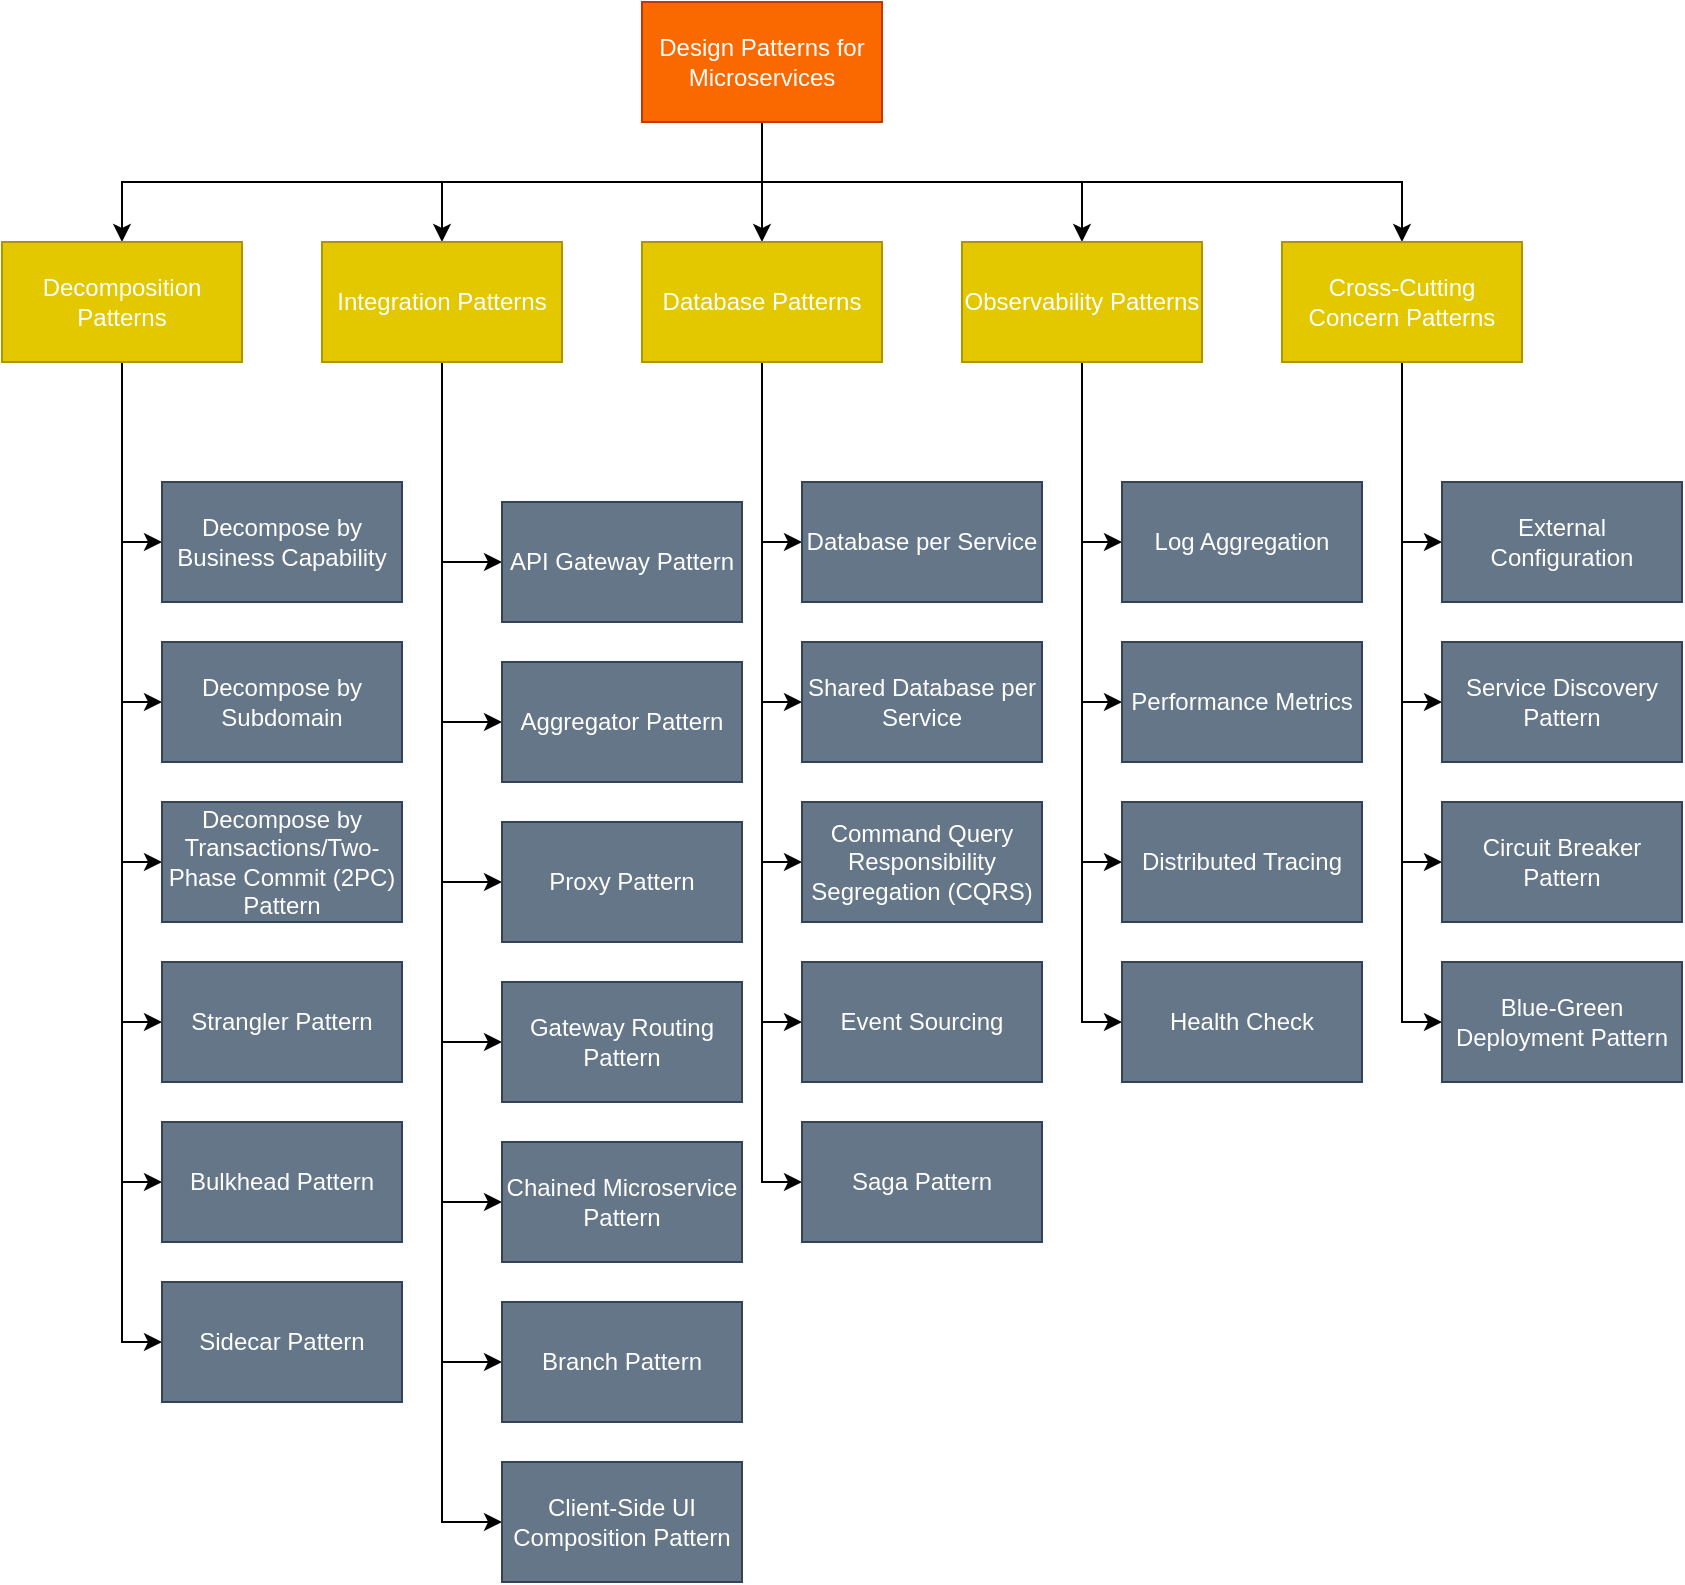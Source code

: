 <mxfile version="13.7.9" type="device"><diagram id="8MnmrdDrtwahQsNNquoM" name="Page-1"><mxGraphModel dx="1463" dy="859" grid="1" gridSize="10" guides="1" tooltips="1" connect="1" arrows="1" fold="1" page="1" pageScale="1" pageWidth="850" pageHeight="1100" background="none" math="0" shadow="0"><root><mxCell id="0"/><mxCell id="1" parent="0"/><mxCell id="cGu_hqOQrrrcXRQYfpBc-3" value="" style="edgeStyle=orthogonalEdgeStyle;rounded=0;orthogonalLoop=1;jettySize=auto;html=1;exitX=0.5;exitY=1;exitDx=0;exitDy=0;" parent="1" source="cGu_hqOQrrrcXRQYfpBc-1" target="cGu_hqOQrrrcXRQYfpBc-2" edge="1"><mxGeometry relative="1" as="geometry"/></mxCell><mxCell id="cGu_hqOQrrrcXRQYfpBc-8" style="edgeStyle=orthogonalEdgeStyle;rounded=0;orthogonalLoop=1;jettySize=auto;html=1;exitX=0.5;exitY=1;exitDx=0;exitDy=0;entryX=0.5;entryY=0;entryDx=0;entryDy=0;" parent="1" source="cGu_hqOQrrrcXRQYfpBc-1" target="cGu_hqOQrrrcXRQYfpBc-31" edge="1"><mxGeometry relative="1" as="geometry"><mxPoint x="260" y="160" as="targetPoint"/></mxGeometry></mxCell><mxCell id="cGu_hqOQrrrcXRQYfpBc-9" style="edgeStyle=orthogonalEdgeStyle;rounded=0;orthogonalLoop=1;jettySize=auto;html=1;exitX=0.5;exitY=1;exitDx=0;exitDy=0;entryX=0.5;entryY=0;entryDx=0;entryDy=0;" parent="1" source="cGu_hqOQrrrcXRQYfpBc-1" target="cGu_hqOQrrrcXRQYfpBc-44" edge="1"><mxGeometry relative="1" as="geometry"><mxPoint x="420" y="160" as="targetPoint"/></mxGeometry></mxCell><mxCell id="cGu_hqOQrrrcXRQYfpBc-10" style="edgeStyle=orthogonalEdgeStyle;rounded=0;orthogonalLoop=1;jettySize=auto;html=1;exitX=0.5;exitY=1;exitDx=0;exitDy=0;entryX=0.5;entryY=0;entryDx=0;entryDy=0;" parent="1" source="cGu_hqOQrrrcXRQYfpBc-1" target="cGu_hqOQrrrcXRQYfpBc-57" edge="1"><mxGeometry relative="1" as="geometry"><mxPoint x="580" y="160" as="targetPoint"/></mxGeometry></mxCell><mxCell id="cGu_hqOQrrrcXRQYfpBc-11" style="edgeStyle=orthogonalEdgeStyle;rounded=0;orthogonalLoop=1;jettySize=auto;html=1;exitX=0.5;exitY=1;exitDx=0;exitDy=0;entryX=0.5;entryY=0;entryDx=0;entryDy=0;" parent="1" source="cGu_hqOQrrrcXRQYfpBc-1" target="cGu_hqOQrrrcXRQYfpBc-70" edge="1"><mxGeometry relative="1" as="geometry"><mxPoint x="740" y="160" as="targetPoint"/></mxGeometry></mxCell><mxCell id="cGu_hqOQrrrcXRQYfpBc-1" value="Design Patterns for Microservices" style="whiteSpace=wrap;html=1;fillColor=#fa6800;strokeColor=#C73500;fontColor=#ffffff;" parent="1" vertex="1"><mxGeometry x="360" y="40" width="120" height="60" as="geometry"/></mxCell><mxCell id="cGu_hqOQrrrcXRQYfpBc-13" value="" style="edgeStyle=orthogonalEdgeStyle;rounded=0;orthogonalLoop=1;jettySize=auto;html=1;entryX=0;entryY=0.5;entryDx=0;entryDy=0;" parent="1" source="cGu_hqOQrrrcXRQYfpBc-2" target="cGu_hqOQrrrcXRQYfpBc-12" edge="1"><mxGeometry relative="1" as="geometry"/></mxCell><mxCell id="cGu_hqOQrrrcXRQYfpBc-19" style="edgeStyle=orthogonalEdgeStyle;rounded=0;orthogonalLoop=1;jettySize=auto;html=1;exitX=0.5;exitY=1;exitDx=0;exitDy=0;entryX=0;entryY=0.5;entryDx=0;entryDy=0;" parent="1" source="cGu_hqOQrrrcXRQYfpBc-2" target="cGu_hqOQrrrcXRQYfpBc-14" edge="1"><mxGeometry relative="1" as="geometry"/></mxCell><mxCell id="cGu_hqOQrrrcXRQYfpBc-20" style="edgeStyle=orthogonalEdgeStyle;rounded=0;orthogonalLoop=1;jettySize=auto;html=1;exitX=0.5;exitY=1;exitDx=0;exitDy=0;entryX=0;entryY=0.5;entryDx=0;entryDy=0;" parent="1" source="cGu_hqOQrrrcXRQYfpBc-2" target="cGu_hqOQrrrcXRQYfpBc-15" edge="1"><mxGeometry relative="1" as="geometry"/></mxCell><mxCell id="cGu_hqOQrrrcXRQYfpBc-22" style="edgeStyle=orthogonalEdgeStyle;rounded=0;orthogonalLoop=1;jettySize=auto;html=1;exitX=0.5;exitY=1;exitDx=0;exitDy=0;entryX=0;entryY=0.5;entryDx=0;entryDy=0;" parent="1" source="cGu_hqOQrrrcXRQYfpBc-2" target="cGu_hqOQrrrcXRQYfpBc-17" edge="1"><mxGeometry relative="1" as="geometry"/></mxCell><mxCell id="cGu_hqOQrrrcXRQYfpBc-23" style="edgeStyle=orthogonalEdgeStyle;rounded=0;orthogonalLoop=1;jettySize=auto;html=1;exitX=0.5;exitY=1;exitDx=0;exitDy=0;entryX=0;entryY=0.5;entryDx=0;entryDy=0;" parent="1" source="cGu_hqOQrrrcXRQYfpBc-2" target="cGu_hqOQrrrcXRQYfpBc-16" edge="1"><mxGeometry relative="1" as="geometry"/></mxCell><mxCell id="cGu_hqOQrrrcXRQYfpBc-24" style="edgeStyle=orthogonalEdgeStyle;rounded=0;orthogonalLoop=1;jettySize=auto;html=1;exitX=0.5;exitY=1;exitDx=0;exitDy=0;entryX=0;entryY=0.5;entryDx=0;entryDy=0;" parent="1" source="cGu_hqOQrrrcXRQYfpBc-2" target="cGu_hqOQrrrcXRQYfpBc-18" edge="1"><mxGeometry relative="1" as="geometry"/></mxCell><mxCell id="cGu_hqOQrrrcXRQYfpBc-2" value="Decomposition Patterns" style="whiteSpace=wrap;html=1;fontColor=#ffffff;strokeColor=#B09500;fillColor=#e3c800;" parent="1" vertex="1"><mxGeometry x="40" y="160" width="120" height="60" as="geometry"/></mxCell><mxCell id="cGu_hqOQrrrcXRQYfpBc-12" value="Decompose by Business Capability" style="whiteSpace=wrap;html=1;fontColor=#ffffff;strokeColor=#314354;fillColor=#647687;" parent="1" vertex="1"><mxGeometry x="120" y="280" width="120" height="60" as="geometry"/></mxCell><mxCell id="cGu_hqOQrrrcXRQYfpBc-14" value="Decompose by Subdomain" style="whiteSpace=wrap;html=1;fontColor=#ffffff;strokeColor=#314354;fillColor=#647687;" parent="1" vertex="1"><mxGeometry x="120" y="360" width="120" height="60" as="geometry"/></mxCell><mxCell id="cGu_hqOQrrrcXRQYfpBc-15" value="Decompose by Transactions/Two-Phase Commit (2PC) Pattern" style="whiteSpace=wrap;html=1;fontColor=#ffffff;strokeColor=#314354;fillColor=#647687;" parent="1" vertex="1"><mxGeometry x="120" y="440" width="120" height="60" as="geometry"/></mxCell><mxCell id="cGu_hqOQrrrcXRQYfpBc-16" value="Bulkhead Pattern" style="whiteSpace=wrap;html=1;fontColor=#ffffff;strokeColor=#314354;fillColor=#647687;" parent="1" vertex="1"><mxGeometry x="120" y="600" width="120" height="60" as="geometry"/></mxCell><mxCell id="cGu_hqOQrrrcXRQYfpBc-17" value="Strangler Pattern" style="whiteSpace=wrap;html=1;fontColor=#ffffff;strokeColor=#314354;fillColor=#647687;" parent="1" vertex="1"><mxGeometry x="120" y="520" width="120" height="60" as="geometry"/></mxCell><mxCell id="cGu_hqOQrrrcXRQYfpBc-18" value="Sidecar Pattern" style="whiteSpace=wrap;html=1;fontColor=#ffffff;strokeColor=#314354;fillColor=#647687;" parent="1" vertex="1"><mxGeometry x="120" y="680" width="120" height="60" as="geometry"/></mxCell><mxCell id="cGu_hqOQrrrcXRQYfpBc-25" value="" style="edgeStyle=orthogonalEdgeStyle;rounded=0;orthogonalLoop=1;jettySize=auto;html=1;entryX=0;entryY=0.5;entryDx=0;entryDy=0;" parent="1" source="cGu_hqOQrrrcXRQYfpBc-31" target="cGu_hqOQrrrcXRQYfpBc-32" edge="1"><mxGeometry relative="1" as="geometry"/></mxCell><mxCell id="cGu_hqOQrrrcXRQYfpBc-26" style="edgeStyle=orthogonalEdgeStyle;rounded=0;orthogonalLoop=1;jettySize=auto;html=1;exitX=0.5;exitY=1;exitDx=0;exitDy=0;entryX=0;entryY=0.5;entryDx=0;entryDy=0;" parent="1" source="cGu_hqOQrrrcXRQYfpBc-31" target="cGu_hqOQrrrcXRQYfpBc-33" edge="1"><mxGeometry relative="1" as="geometry"/></mxCell><mxCell id="cGu_hqOQrrrcXRQYfpBc-27" style="edgeStyle=orthogonalEdgeStyle;rounded=0;orthogonalLoop=1;jettySize=auto;html=1;exitX=0.5;exitY=1;exitDx=0;exitDy=0;entryX=0;entryY=0.5;entryDx=0;entryDy=0;" parent="1" source="cGu_hqOQrrrcXRQYfpBc-31" target="cGu_hqOQrrrcXRQYfpBc-34" edge="1"><mxGeometry relative="1" as="geometry"/></mxCell><mxCell id="cGu_hqOQrrrcXRQYfpBc-28" style="edgeStyle=orthogonalEdgeStyle;rounded=0;orthogonalLoop=1;jettySize=auto;html=1;exitX=0.5;exitY=1;exitDx=0;exitDy=0;entryX=0;entryY=0.5;entryDx=0;entryDy=0;" parent="1" source="cGu_hqOQrrrcXRQYfpBc-31" target="cGu_hqOQrrrcXRQYfpBc-36" edge="1"><mxGeometry relative="1" as="geometry"/></mxCell><mxCell id="cGu_hqOQrrrcXRQYfpBc-29" style="edgeStyle=orthogonalEdgeStyle;rounded=0;orthogonalLoop=1;jettySize=auto;html=1;exitX=0.5;exitY=1;exitDx=0;exitDy=0;entryX=0;entryY=0.5;entryDx=0;entryDy=0;" parent="1" source="cGu_hqOQrrrcXRQYfpBc-31" target="cGu_hqOQrrrcXRQYfpBc-35" edge="1"><mxGeometry relative="1" as="geometry"/></mxCell><mxCell id="cGu_hqOQrrrcXRQYfpBc-30" style="edgeStyle=orthogonalEdgeStyle;rounded=0;orthogonalLoop=1;jettySize=auto;html=1;exitX=0.5;exitY=1;exitDx=0;exitDy=0;entryX=0;entryY=0.5;entryDx=0;entryDy=0;" parent="1" source="cGu_hqOQrrrcXRQYfpBc-31" target="cGu_hqOQrrrcXRQYfpBc-37" edge="1"><mxGeometry relative="1" as="geometry"/></mxCell><mxCell id="cGu_hqOQrrrcXRQYfpBc-78" style="edgeStyle=orthogonalEdgeStyle;rounded=0;orthogonalLoop=1;jettySize=auto;html=1;exitX=0.5;exitY=1;exitDx=0;exitDy=0;entryX=0;entryY=0.5;entryDx=0;entryDy=0;" parent="1" source="cGu_hqOQrrrcXRQYfpBc-31" target="cGu_hqOQrrrcXRQYfpBc-77" edge="1"><mxGeometry relative="1" as="geometry"/></mxCell><mxCell id="cGu_hqOQrrrcXRQYfpBc-31" value="Integration Patterns" style="whiteSpace=wrap;html=1;fontColor=#ffffff;strokeColor=#B09500;fillColor=#e3c800;" parent="1" vertex="1"><mxGeometry x="200" y="160" width="120" height="60" as="geometry"/></mxCell><mxCell id="cGu_hqOQrrrcXRQYfpBc-32" value="API Gateway Pattern" style="whiteSpace=wrap;html=1;fontColor=#ffffff;strokeColor=#314354;fillColor=#647687;" parent="1" vertex="1"><mxGeometry x="290" y="290" width="120" height="60" as="geometry"/></mxCell><mxCell id="cGu_hqOQrrrcXRQYfpBc-33" value="Aggregator Pattern" style="whiteSpace=wrap;html=1;fontColor=#ffffff;strokeColor=#314354;fillColor=#647687;" parent="1" vertex="1"><mxGeometry x="290" y="370" width="120" height="60" as="geometry"/></mxCell><mxCell id="cGu_hqOQrrrcXRQYfpBc-34" value="Proxy Pattern" style="whiteSpace=wrap;html=1;fontColor=#ffffff;strokeColor=#314354;fillColor=#647687;" parent="1" vertex="1"><mxGeometry x="290" y="450" width="120" height="60" as="geometry"/></mxCell><mxCell id="cGu_hqOQrrrcXRQYfpBc-35" value="Chained Microservice Pattern" style="whiteSpace=wrap;html=1;fontColor=#ffffff;strokeColor=#314354;fillColor=#647687;" parent="1" vertex="1"><mxGeometry x="290" y="610" width="120" height="60" as="geometry"/></mxCell><mxCell id="cGu_hqOQrrrcXRQYfpBc-36" value="Gateway Routing Pattern" style="whiteSpace=wrap;html=1;fontColor=#ffffff;strokeColor=#314354;fillColor=#647687;" parent="1" vertex="1"><mxGeometry x="290" y="530" width="120" height="60" as="geometry"/></mxCell><mxCell id="cGu_hqOQrrrcXRQYfpBc-37" value="Branch Pattern" style="whiteSpace=wrap;html=1;fontColor=#ffffff;strokeColor=#314354;fillColor=#647687;" parent="1" vertex="1"><mxGeometry x="290" y="690" width="120" height="60" as="geometry"/></mxCell><mxCell id="cGu_hqOQrrrcXRQYfpBc-38" value="" style="edgeStyle=orthogonalEdgeStyle;rounded=0;orthogonalLoop=1;jettySize=auto;html=1;entryX=0;entryY=0.5;entryDx=0;entryDy=0;" parent="1" source="cGu_hqOQrrrcXRQYfpBc-44" target="cGu_hqOQrrrcXRQYfpBc-45" edge="1"><mxGeometry relative="1" as="geometry"/></mxCell><mxCell id="cGu_hqOQrrrcXRQYfpBc-39" style="edgeStyle=orthogonalEdgeStyle;rounded=0;orthogonalLoop=1;jettySize=auto;html=1;exitX=0.5;exitY=1;exitDx=0;exitDy=0;entryX=0;entryY=0.5;entryDx=0;entryDy=0;" parent="1" source="cGu_hqOQrrrcXRQYfpBc-44" target="cGu_hqOQrrrcXRQYfpBc-46" edge="1"><mxGeometry relative="1" as="geometry"/></mxCell><mxCell id="cGu_hqOQrrrcXRQYfpBc-40" style="edgeStyle=orthogonalEdgeStyle;rounded=0;orthogonalLoop=1;jettySize=auto;html=1;exitX=0.5;exitY=1;exitDx=0;exitDy=0;entryX=0;entryY=0.5;entryDx=0;entryDy=0;" parent="1" source="cGu_hqOQrrrcXRQYfpBc-44" target="cGu_hqOQrrrcXRQYfpBc-47" edge="1"><mxGeometry relative="1" as="geometry"/></mxCell><mxCell id="cGu_hqOQrrrcXRQYfpBc-41" style="edgeStyle=orthogonalEdgeStyle;rounded=0;orthogonalLoop=1;jettySize=auto;html=1;exitX=0.5;exitY=1;exitDx=0;exitDy=0;entryX=0;entryY=0.5;entryDx=0;entryDy=0;" parent="1" source="cGu_hqOQrrrcXRQYfpBc-44" target="cGu_hqOQrrrcXRQYfpBc-49" edge="1"><mxGeometry relative="1" as="geometry"/></mxCell><mxCell id="cGu_hqOQrrrcXRQYfpBc-42" style="edgeStyle=orthogonalEdgeStyle;rounded=0;orthogonalLoop=1;jettySize=auto;html=1;exitX=0.5;exitY=1;exitDx=0;exitDy=0;entryX=0;entryY=0.5;entryDx=0;entryDy=0;" parent="1" source="cGu_hqOQrrrcXRQYfpBc-44" target="cGu_hqOQrrrcXRQYfpBc-48" edge="1"><mxGeometry relative="1" as="geometry"/></mxCell><mxCell id="cGu_hqOQrrrcXRQYfpBc-44" value="Database Patterns" style="whiteSpace=wrap;html=1;fontColor=#ffffff;strokeColor=#B09500;fillColor=#e3c800;" parent="1" vertex="1"><mxGeometry x="360" y="160" width="120" height="60" as="geometry"/></mxCell><mxCell id="cGu_hqOQrrrcXRQYfpBc-45" value="Database per Service" style="whiteSpace=wrap;html=1;fontColor=#ffffff;strokeColor=#314354;fillColor=#647687;" parent="1" vertex="1"><mxGeometry x="440" y="280" width="120" height="60" as="geometry"/></mxCell><mxCell id="cGu_hqOQrrrcXRQYfpBc-46" value="Shared Database per Service" style="whiteSpace=wrap;html=1;fontColor=#ffffff;strokeColor=#314354;fillColor=#647687;" parent="1" vertex="1"><mxGeometry x="440" y="360" width="120" height="60" as="geometry"/></mxCell><mxCell id="cGu_hqOQrrrcXRQYfpBc-47" value="Command Query Responsibility Segregation (CQRS)" style="whiteSpace=wrap;html=1;fontColor=#ffffff;strokeColor=#314354;fillColor=#647687;" parent="1" vertex="1"><mxGeometry x="440" y="440" width="120" height="60" as="geometry"/></mxCell><mxCell id="cGu_hqOQrrrcXRQYfpBc-48" value="Saga Pattern" style="whiteSpace=wrap;html=1;fontColor=#ffffff;strokeColor=#314354;fillColor=#647687;" parent="1" vertex="1"><mxGeometry x="440" y="600" width="120" height="60" as="geometry"/></mxCell><mxCell id="cGu_hqOQrrrcXRQYfpBc-49" value="Event Sourcing" style="whiteSpace=wrap;html=1;fontColor=#ffffff;strokeColor=#314354;fillColor=#647687;" parent="1" vertex="1"><mxGeometry x="440" y="520" width="120" height="60" as="geometry"/></mxCell><mxCell id="cGu_hqOQrrrcXRQYfpBc-51" value="" style="edgeStyle=orthogonalEdgeStyle;rounded=0;orthogonalLoop=1;jettySize=auto;html=1;entryX=0;entryY=0.5;entryDx=0;entryDy=0;" parent="1" source="cGu_hqOQrrrcXRQYfpBc-57" target="cGu_hqOQrrrcXRQYfpBc-58" edge="1"><mxGeometry relative="1" as="geometry"/></mxCell><mxCell id="cGu_hqOQrrrcXRQYfpBc-52" style="edgeStyle=orthogonalEdgeStyle;rounded=0;orthogonalLoop=1;jettySize=auto;html=1;exitX=0.5;exitY=1;exitDx=0;exitDy=0;entryX=0;entryY=0.5;entryDx=0;entryDy=0;" parent="1" source="cGu_hqOQrrrcXRQYfpBc-57" target="cGu_hqOQrrrcXRQYfpBc-59" edge="1"><mxGeometry relative="1" as="geometry"/></mxCell><mxCell id="cGu_hqOQrrrcXRQYfpBc-53" style="edgeStyle=orthogonalEdgeStyle;rounded=0;orthogonalLoop=1;jettySize=auto;html=1;exitX=0.5;exitY=1;exitDx=0;exitDy=0;entryX=0;entryY=0.5;entryDx=0;entryDy=0;" parent="1" source="cGu_hqOQrrrcXRQYfpBc-57" target="cGu_hqOQrrrcXRQYfpBc-60" edge="1"><mxGeometry relative="1" as="geometry"/></mxCell><mxCell id="cGu_hqOQrrrcXRQYfpBc-54" style="edgeStyle=orthogonalEdgeStyle;rounded=0;orthogonalLoop=1;jettySize=auto;html=1;exitX=0.5;exitY=1;exitDx=0;exitDy=0;entryX=0;entryY=0.5;entryDx=0;entryDy=0;" parent="1" source="cGu_hqOQrrrcXRQYfpBc-57" target="cGu_hqOQrrrcXRQYfpBc-62" edge="1"><mxGeometry relative="1" as="geometry"/></mxCell><mxCell id="cGu_hqOQrrrcXRQYfpBc-57" value="Observability&amp;nbsp;Patterns" style="whiteSpace=wrap;html=1;fontColor=#ffffff;strokeColor=#B09500;fillColor=#e3c800;" parent="1" vertex="1"><mxGeometry x="520" y="160" width="120" height="60" as="geometry"/></mxCell><mxCell id="cGu_hqOQrrrcXRQYfpBc-58" value="Log Aggregation" style="whiteSpace=wrap;html=1;fontColor=#ffffff;strokeColor=#314354;fillColor=#647687;" parent="1" vertex="1"><mxGeometry x="600" y="280" width="120" height="60" as="geometry"/></mxCell><mxCell id="cGu_hqOQrrrcXRQYfpBc-59" value="Performance Metrics" style="whiteSpace=wrap;html=1;fontColor=#ffffff;strokeColor=#314354;fillColor=#647687;" parent="1" vertex="1"><mxGeometry x="600" y="360" width="120" height="60" as="geometry"/></mxCell><mxCell id="cGu_hqOQrrrcXRQYfpBc-60" value="Distributed Tracing" style="whiteSpace=wrap;html=1;fontColor=#ffffff;strokeColor=#314354;fillColor=#647687;" parent="1" vertex="1"><mxGeometry x="600" y="440" width="120" height="60" as="geometry"/></mxCell><mxCell id="cGu_hqOQrrrcXRQYfpBc-62" value="Health Check" style="whiteSpace=wrap;html=1;fontColor=#ffffff;strokeColor=#314354;fillColor=#647687;" parent="1" vertex="1"><mxGeometry x="600" y="520" width="120" height="60" as="geometry"/></mxCell><mxCell id="cGu_hqOQrrrcXRQYfpBc-64" value="" style="edgeStyle=orthogonalEdgeStyle;rounded=0;orthogonalLoop=1;jettySize=auto;html=1;entryX=0;entryY=0.5;entryDx=0;entryDy=0;" parent="1" source="cGu_hqOQrrrcXRQYfpBc-70" target="cGu_hqOQrrrcXRQYfpBc-71" edge="1"><mxGeometry relative="1" as="geometry"/></mxCell><mxCell id="cGu_hqOQrrrcXRQYfpBc-65" style="edgeStyle=orthogonalEdgeStyle;rounded=0;orthogonalLoop=1;jettySize=auto;html=1;exitX=0.5;exitY=1;exitDx=0;exitDy=0;entryX=0;entryY=0.5;entryDx=0;entryDy=0;" parent="1" source="cGu_hqOQrrrcXRQYfpBc-70" target="cGu_hqOQrrrcXRQYfpBc-72" edge="1"><mxGeometry relative="1" as="geometry"/></mxCell><mxCell id="cGu_hqOQrrrcXRQYfpBc-66" style="edgeStyle=orthogonalEdgeStyle;rounded=0;orthogonalLoop=1;jettySize=auto;html=1;exitX=0.5;exitY=1;exitDx=0;exitDy=0;entryX=0;entryY=0.5;entryDx=0;entryDy=0;" parent="1" source="cGu_hqOQrrrcXRQYfpBc-70" target="cGu_hqOQrrrcXRQYfpBc-73" edge="1"><mxGeometry relative="1" as="geometry"/></mxCell><mxCell id="cGu_hqOQrrrcXRQYfpBc-67" style="edgeStyle=orthogonalEdgeStyle;rounded=0;orthogonalLoop=1;jettySize=auto;html=1;exitX=0.5;exitY=1;exitDx=0;exitDy=0;entryX=0;entryY=0.5;entryDx=0;entryDy=0;" parent="1" source="cGu_hqOQrrrcXRQYfpBc-70" target="cGu_hqOQrrrcXRQYfpBc-75" edge="1"><mxGeometry relative="1" as="geometry"/></mxCell><mxCell id="cGu_hqOQrrrcXRQYfpBc-70" value="Cross-Cutting Concern Patterns" style="whiteSpace=wrap;html=1;fontColor=#ffffff;strokeColor=#B09500;fillColor=#e3c800;" parent="1" vertex="1"><mxGeometry x="680" y="160" width="120" height="60" as="geometry"/></mxCell><mxCell id="cGu_hqOQrrrcXRQYfpBc-71" value="External Configuration" style="whiteSpace=wrap;html=1;fontColor=#ffffff;strokeColor=#314354;fillColor=#647687;" parent="1" vertex="1"><mxGeometry x="760" y="280" width="120" height="60" as="geometry"/></mxCell><mxCell id="cGu_hqOQrrrcXRQYfpBc-72" value="Service Discovery Pattern" style="whiteSpace=wrap;html=1;fontColor=#ffffff;strokeColor=#314354;fillColor=#647687;" parent="1" vertex="1"><mxGeometry x="760" y="360" width="120" height="60" as="geometry"/></mxCell><mxCell id="cGu_hqOQrrrcXRQYfpBc-73" value="Circuit Breaker Pattern" style="whiteSpace=wrap;html=1;fontColor=#ffffff;strokeColor=#314354;fillColor=#647687;" parent="1" vertex="1"><mxGeometry x="760" y="440" width="120" height="60" as="geometry"/></mxCell><mxCell id="cGu_hqOQrrrcXRQYfpBc-75" value="Blue-Green Deployment Pattern" style="whiteSpace=wrap;html=1;fontColor=#ffffff;strokeColor=#314354;fillColor=#647687;" parent="1" vertex="1"><mxGeometry x="760" y="520" width="120" height="60" as="geometry"/></mxCell><mxCell id="cGu_hqOQrrrcXRQYfpBc-77" value="Client-Side UI Composition Pattern" style="whiteSpace=wrap;html=1;fontColor=#ffffff;strokeColor=#314354;fillColor=#647687;" parent="1" vertex="1"><mxGeometry x="290" y="770" width="120" height="60" as="geometry"/></mxCell></root></mxGraphModel></diagram></mxfile>